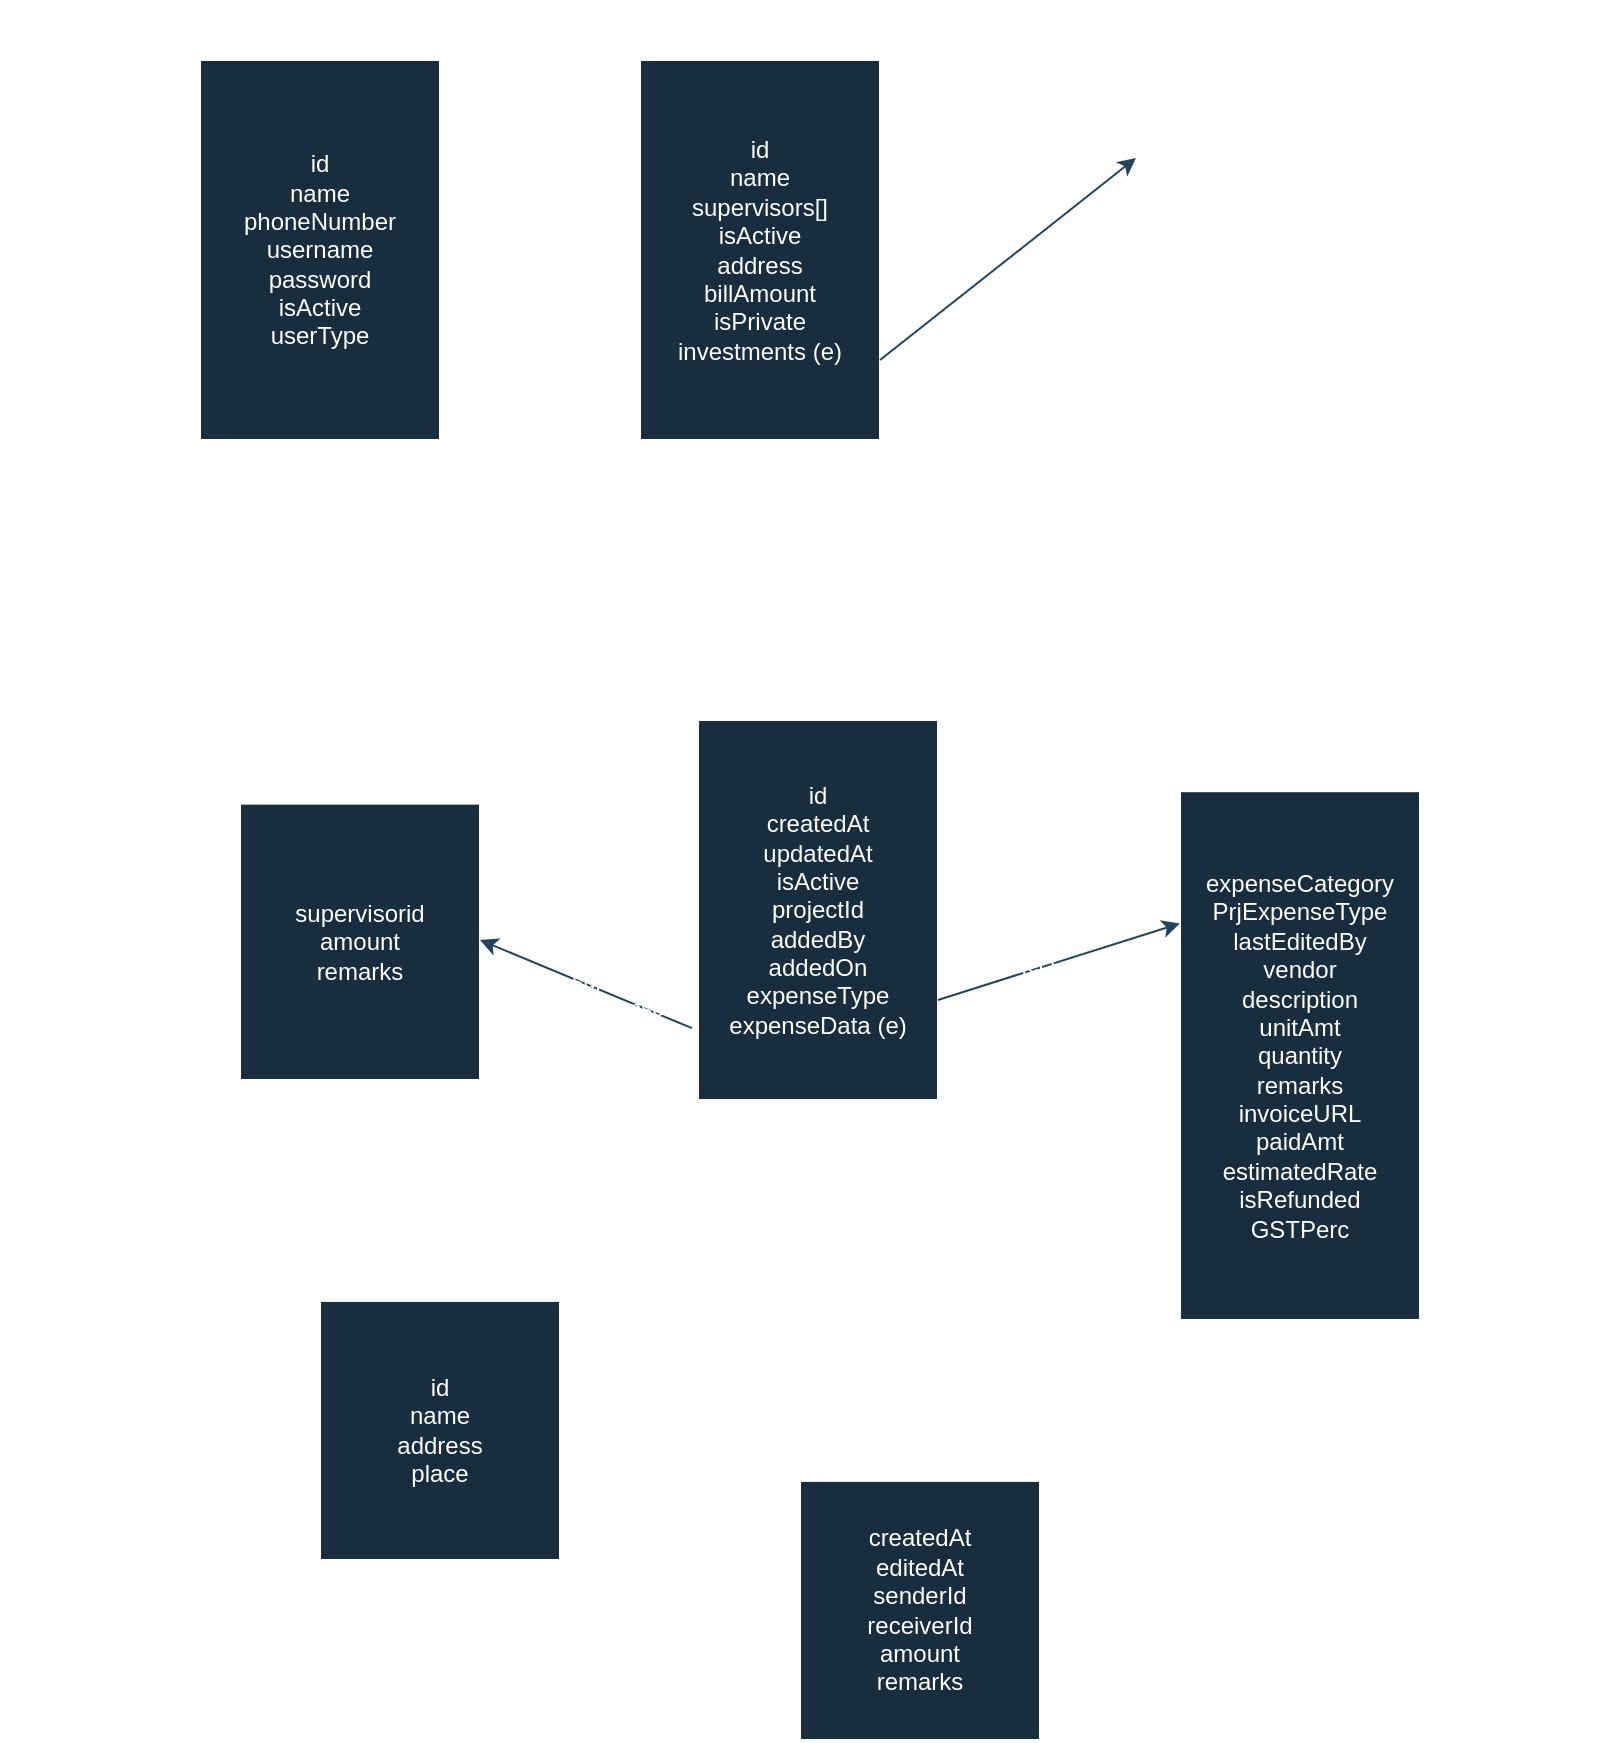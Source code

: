<mxfile version="21.3.2" type="github">
  <diagram name="Page-1" id="n-EH3H0Dw7qdxP2lEqVv">
    <mxGraphModel dx="1493" dy="963" grid="1" gridSize="10" guides="1" tooltips="1" connect="1" arrows="1" fold="1" page="1" pageScale="1" pageWidth="827" pageHeight="1169" math="0" shadow="0">
      <root>
        <mxCell id="0" />
        <mxCell id="1" parent="0" />
        <mxCell id="Sb5JU5v6Y5RNeHv5LPDD-52" value="" style="group;labelBackgroundColor=none;fontColor=#FFFFFF;" vertex="1" connectable="0" parent="1">
          <mxGeometry x="110" y="130" width="120" height="220" as="geometry" />
        </mxCell>
        <mxCell id="Sb5JU5v6Y5RNeHv5LPDD-50" value="id&lt;br&gt;name&lt;br&gt;phoneNumber&lt;br&gt;username&lt;br&gt;password&lt;br&gt;isActive&lt;br&gt;userType" style="rounded=0;whiteSpace=wrap;html=1;labelBackgroundColor=none;fillColor=#182E3E;strokeColor=#FFFFFF;fontColor=#FFFFFF;" vertex="1" parent="Sb5JU5v6Y5RNeHv5LPDD-52">
          <mxGeometry y="30" width="120" height="190" as="geometry" />
        </mxCell>
        <mxCell id="Sb5JU5v6Y5RNeHv5LPDD-51" value="user" style="text;html=1;align=center;verticalAlign=middle;resizable=0;points=[];autosize=1;strokeColor=none;fillColor=none;labelBackgroundColor=none;fontColor=#FFFFFF;" vertex="1" parent="Sb5JU5v6Y5RNeHv5LPDD-52">
          <mxGeometry width="50" height="30" as="geometry" />
        </mxCell>
        <mxCell id="Sb5JU5v6Y5RNeHv5LPDD-53" value="admin&lt;br&gt;supervisor&lt;br&gt;investor" style="text;html=1;align=center;verticalAlign=middle;resizable=0;points=[];autosize=1;strokeColor=none;fillColor=none;labelBackgroundColor=none;fontColor=#FFFFFF;" vertex="1" parent="1">
          <mxGeometry x="10" y="260" width="80" height="60" as="geometry" />
        </mxCell>
        <mxCell id="Sb5JU5v6Y5RNeHv5LPDD-55" value="" style="group;labelBackgroundColor=none;fontColor=#FFFFFF;" vertex="1" connectable="0" parent="1">
          <mxGeometry x="330" y="130" width="120" height="220" as="geometry" />
        </mxCell>
        <mxCell id="Sb5JU5v6Y5RNeHv5LPDD-56" value="id&lt;br&gt;name&lt;br&gt;supervisors[]&lt;br&gt;isActive&lt;br&gt;address&lt;br&gt;billAmount&lt;br&gt;isPrivate&lt;br&gt;investments (e)" style="rounded=0;whiteSpace=wrap;html=1;labelBackgroundColor=none;fillColor=#182E3E;strokeColor=#FFFFFF;fontColor=#FFFFFF;" vertex="1" parent="Sb5JU5v6Y5RNeHv5LPDD-55">
          <mxGeometry y="30" width="120" height="190" as="geometry" />
        </mxCell>
        <mxCell id="Sb5JU5v6Y5RNeHv5LPDD-57" value="project" style="text;html=1;align=center;verticalAlign=middle;resizable=0;points=[];autosize=1;strokeColor=none;fillColor=none;labelBackgroundColor=none;fontColor=#FFFFFF;" vertex="1" parent="Sb5JU5v6Y5RNeHv5LPDD-55">
          <mxGeometry x="-5" width="60" height="30" as="geometry" />
        </mxCell>
        <mxCell id="Sb5JU5v6Y5RNeHv5LPDD-58" value="" style="group;labelBackgroundColor=none;fontColor=#FFFFFF;" vertex="1" connectable="0" parent="1">
          <mxGeometry x="359" y="460" width="120" height="220" as="geometry" />
        </mxCell>
        <mxCell id="Sb5JU5v6Y5RNeHv5LPDD-59" value="id&lt;br&gt;createdAt&lt;br&gt;updatedAt&lt;br&gt;isActive&lt;br&gt;projectId&lt;br&gt;addedBy&lt;br&gt;addedOn&lt;br&gt;expenseType&lt;br&gt;expenseData (e)" style="rounded=0;whiteSpace=wrap;html=1;labelBackgroundColor=none;fillColor=#182E3E;strokeColor=#FFFFFF;fontColor=#FFFFFF;" vertex="1" parent="Sb5JU5v6Y5RNeHv5LPDD-58">
          <mxGeometry y="30" width="120" height="190" as="geometry" />
        </mxCell>
        <mxCell id="Sb5JU5v6Y5RNeHv5LPDD-60" value="expense" style="text;html=1;align=center;verticalAlign=middle;resizable=0;points=[];autosize=1;strokeColor=none;fillColor=none;labelBackgroundColor=none;fontColor=#FFFFFF;" vertex="1" parent="Sb5JU5v6Y5RNeHv5LPDD-58">
          <mxGeometry x="-10" width="70" height="30" as="geometry" />
        </mxCell>
        <mxCell id="Sb5JU5v6Y5RNeHv5LPDD-61" value="" style="group;labelBackgroundColor=none;fontColor=#FFFFFF;" vertex="1" connectable="0" parent="1">
          <mxGeometry x="600" y="500" width="120" height="290" as="geometry" />
        </mxCell>
        <mxCell id="Sb5JU5v6Y5RNeHv5LPDD-62" value="expenseCategory&lt;br&gt;PrjExpenseType&lt;br&gt;lastEditedBy&lt;br&gt;vendor&lt;br&gt;description&lt;br&gt;unitAmt&lt;br&gt;quantity&lt;br&gt;remarks&lt;br&gt;invoiceURL&lt;br&gt;paidAmt&lt;br&gt;estimatedRate&lt;br&gt;isRefunded&lt;br&gt;GSTPerc" style="rounded=0;whiteSpace=wrap;html=1;labelBackgroundColor=none;fillColor=#182E3E;strokeColor=#FFFFFF;fontColor=#FFFFFF;" vertex="1" parent="Sb5JU5v6Y5RNeHv5LPDD-61">
          <mxGeometry y="25.588" width="120" height="264.412" as="geometry" />
        </mxCell>
        <mxCell id="Sb5JU5v6Y5RNeHv5LPDD-65" value="" style="endArrow=classic;html=1;rounded=0;entryX=0;entryY=0.25;entryDx=0;entryDy=0;labelBackgroundColor=none;strokeColor=#23445D;fontColor=default;" edge="1" parent="1" target="Sb5JU5v6Y5RNeHv5LPDD-62">
          <mxGeometry width="50" height="50" relative="1" as="geometry">
            <mxPoint x="479" y="630" as="sourcePoint" />
            <mxPoint x="529" y="580" as="targetPoint" />
          </mxGeometry>
        </mxCell>
        <mxCell id="Sb5JU5v6Y5RNeHv5LPDD-66" value="project&lt;br&gt;expense" style="edgeLabel;html=1;align=center;verticalAlign=middle;resizable=0;points=[];labelBackgroundColor=none;fontColor=#FFFFFF;" vertex="1" connectable="0" parent="Sb5JU5v6Y5RNeHv5LPDD-65">
          <mxGeometry x="-0.316" y="-2" relative="1" as="geometry">
            <mxPoint as="offset" />
          </mxGeometry>
        </mxCell>
        <mxCell id="Sb5JU5v6Y5RNeHv5LPDD-69" value="credit&lt;br&gt;debit&lt;br&gt;refundable" style="text;html=1;align=center;verticalAlign=middle;resizable=0;points=[];autosize=1;strokeColor=none;fillColor=none;labelBackgroundColor=none;fontColor=#FFFFFF;" vertex="1" parent="1">
          <mxGeometry x="730" y="600" width="80" height="60" as="geometry" />
        </mxCell>
        <mxCell id="Sb5JU5v6Y5RNeHv5LPDD-70" value="labour&lt;br&gt;material&lt;br&gt;vehicle&lt;br&gt;food" style="text;html=1;align=center;verticalAlign=middle;resizable=0;points=[];autosize=1;strokeColor=none;fillColor=none;labelBackgroundColor=none;fontColor=#FFFFFF;" vertex="1" parent="1">
          <mxGeometry x="730" y="680" width="70" height="70" as="geometry" />
        </mxCell>
        <mxCell id="Sb5JU5v6Y5RNeHv5LPDD-71" value="" style="group;labelBackgroundColor=none;fontColor=#FFFFFF;" vertex="1" connectable="0" parent="1">
          <mxGeometry x="130" y="510" width="120" height="160" as="geometry" />
        </mxCell>
        <mxCell id="Sb5JU5v6Y5RNeHv5LPDD-72" value="supervisorid&lt;br&gt;amount&lt;br&gt;remarks" style="rounded=0;whiteSpace=wrap;html=1;labelBackgroundColor=none;fillColor=#182E3E;strokeColor=#FFFFFF;fontColor=#FFFFFF;" vertex="1" parent="Sb5JU5v6Y5RNeHv5LPDD-71">
          <mxGeometry y="21.818" width="120" height="138.182" as="geometry" />
        </mxCell>
        <mxCell id="Sb5JU5v6Y5RNeHv5LPDD-74" value="" style="endArrow=classic;html=1;rounded=0;exitX=-0.025;exitY=0.811;exitDx=0;exitDy=0;exitPerimeter=0;labelBackgroundColor=none;strokeColor=#23445D;fontColor=default;" edge="1" parent="1" source="Sb5JU5v6Y5RNeHv5LPDD-59">
          <mxGeometry width="50" height="50" relative="1" as="geometry">
            <mxPoint x="250" y="688" as="sourcePoint" />
            <mxPoint x="250" y="600" as="targetPoint" />
          </mxGeometry>
        </mxCell>
        <mxCell id="Sb5JU5v6Y5RNeHv5LPDD-75" value="supervisor&lt;br&gt;expense" style="edgeLabel;html=1;align=center;verticalAlign=middle;resizable=0;points=[];labelBackgroundColor=none;fontColor=#FFFFFF;" vertex="1" connectable="0" parent="Sb5JU5v6Y5RNeHv5LPDD-74">
          <mxGeometry x="-0.316" y="-2" relative="1" as="geometry">
            <mxPoint as="offset" />
          </mxGeometry>
        </mxCell>
        <mxCell id="Sb5JU5v6Y5RNeHv5LPDD-76" value="createdAt&lt;br&gt;updatedAt&lt;br&gt;investorId&lt;br&gt;amount&lt;br&gt;remarks" style="text;html=1;align=center;verticalAlign=middle;resizable=0;points=[];autosize=1;strokeColor=none;fillColor=none;labelBackgroundColor=none;fontColor=#FFFFFF;" vertex="1" parent="1">
          <mxGeometry x="580" y="170" width="80" height="90" as="geometry" />
        </mxCell>
        <mxCell id="Sb5JU5v6Y5RNeHv5LPDD-80" value="" style="endArrow=classic;html=1;rounded=0;entryX=-0.025;entryY=0.433;entryDx=0;entryDy=0;entryPerimeter=0;labelBackgroundColor=none;strokeColor=#23445D;fontColor=default;" edge="1" parent="1" target="Sb5JU5v6Y5RNeHv5LPDD-76">
          <mxGeometry width="50" height="50" relative="1" as="geometry">
            <mxPoint x="450" y="310" as="sourcePoint" />
            <mxPoint x="500" y="260" as="targetPoint" />
          </mxGeometry>
        </mxCell>
        <mxCell id="Sb5JU5v6Y5RNeHv5LPDD-81" value="" style="group;labelBackgroundColor=none;fontColor=#FFFFFF;" vertex="1" connectable="0" parent="1">
          <mxGeometry x="170" y="760" width="120" height="150" as="geometry" />
        </mxCell>
        <mxCell id="Sb5JU5v6Y5RNeHv5LPDD-82" value="id&lt;br&gt;name&lt;br&gt;address&lt;br&gt;place" style="rounded=0;whiteSpace=wrap;html=1;labelBackgroundColor=none;fillColor=#182E3E;strokeColor=#FFFFFF;fontColor=#FFFFFF;" vertex="1" parent="Sb5JU5v6Y5RNeHv5LPDD-81">
          <mxGeometry y="20.455" width="120" height="129.545" as="geometry" />
        </mxCell>
        <mxCell id="Sb5JU5v6Y5RNeHv5LPDD-83" value="vendor" style="text;html=1;align=center;verticalAlign=middle;resizable=0;points=[];autosize=1;strokeColor=none;fillColor=none;labelBackgroundColor=none;fontColor=#FFFFFF;" vertex="1" parent="Sb5JU5v6Y5RNeHv5LPDD-81">
          <mxGeometry y="-9.55" width="60" height="30" as="geometry" />
        </mxCell>
        <mxCell id="Sb5JU5v6Y5RNeHv5LPDD-84" value="" style="group;labelBackgroundColor=none;fontColor=#FFFFFF;" vertex="1" connectable="0" parent="1">
          <mxGeometry x="410" y="850" width="120" height="150" as="geometry" />
        </mxCell>
        <mxCell id="Sb5JU5v6Y5RNeHv5LPDD-85" value="createdAt&lt;br&gt;editedAt&lt;br&gt;senderId&lt;br&gt;receiverId&lt;br&gt;amount&lt;br&gt;remarks" style="rounded=0;whiteSpace=wrap;html=1;labelBackgroundColor=none;fillColor=#182E3E;strokeColor=#FFFFFF;fontColor=#FFFFFF;" vertex="1" parent="Sb5JU5v6Y5RNeHv5LPDD-84">
          <mxGeometry y="20.455" width="120" height="129.545" as="geometry" />
        </mxCell>
        <mxCell id="Sb5JU5v6Y5RNeHv5LPDD-86" value="Txn" style="text;html=1;align=center;verticalAlign=middle;resizable=0;points=[];autosize=1;strokeColor=none;fillColor=none;labelBackgroundColor=none;fontColor=#FFFFFF;" vertex="1" parent="Sb5JU5v6Y5RNeHv5LPDD-84">
          <mxGeometry x="10" y="-9.55" width="40" height="30" as="geometry" />
        </mxCell>
      </root>
    </mxGraphModel>
  </diagram>
</mxfile>
